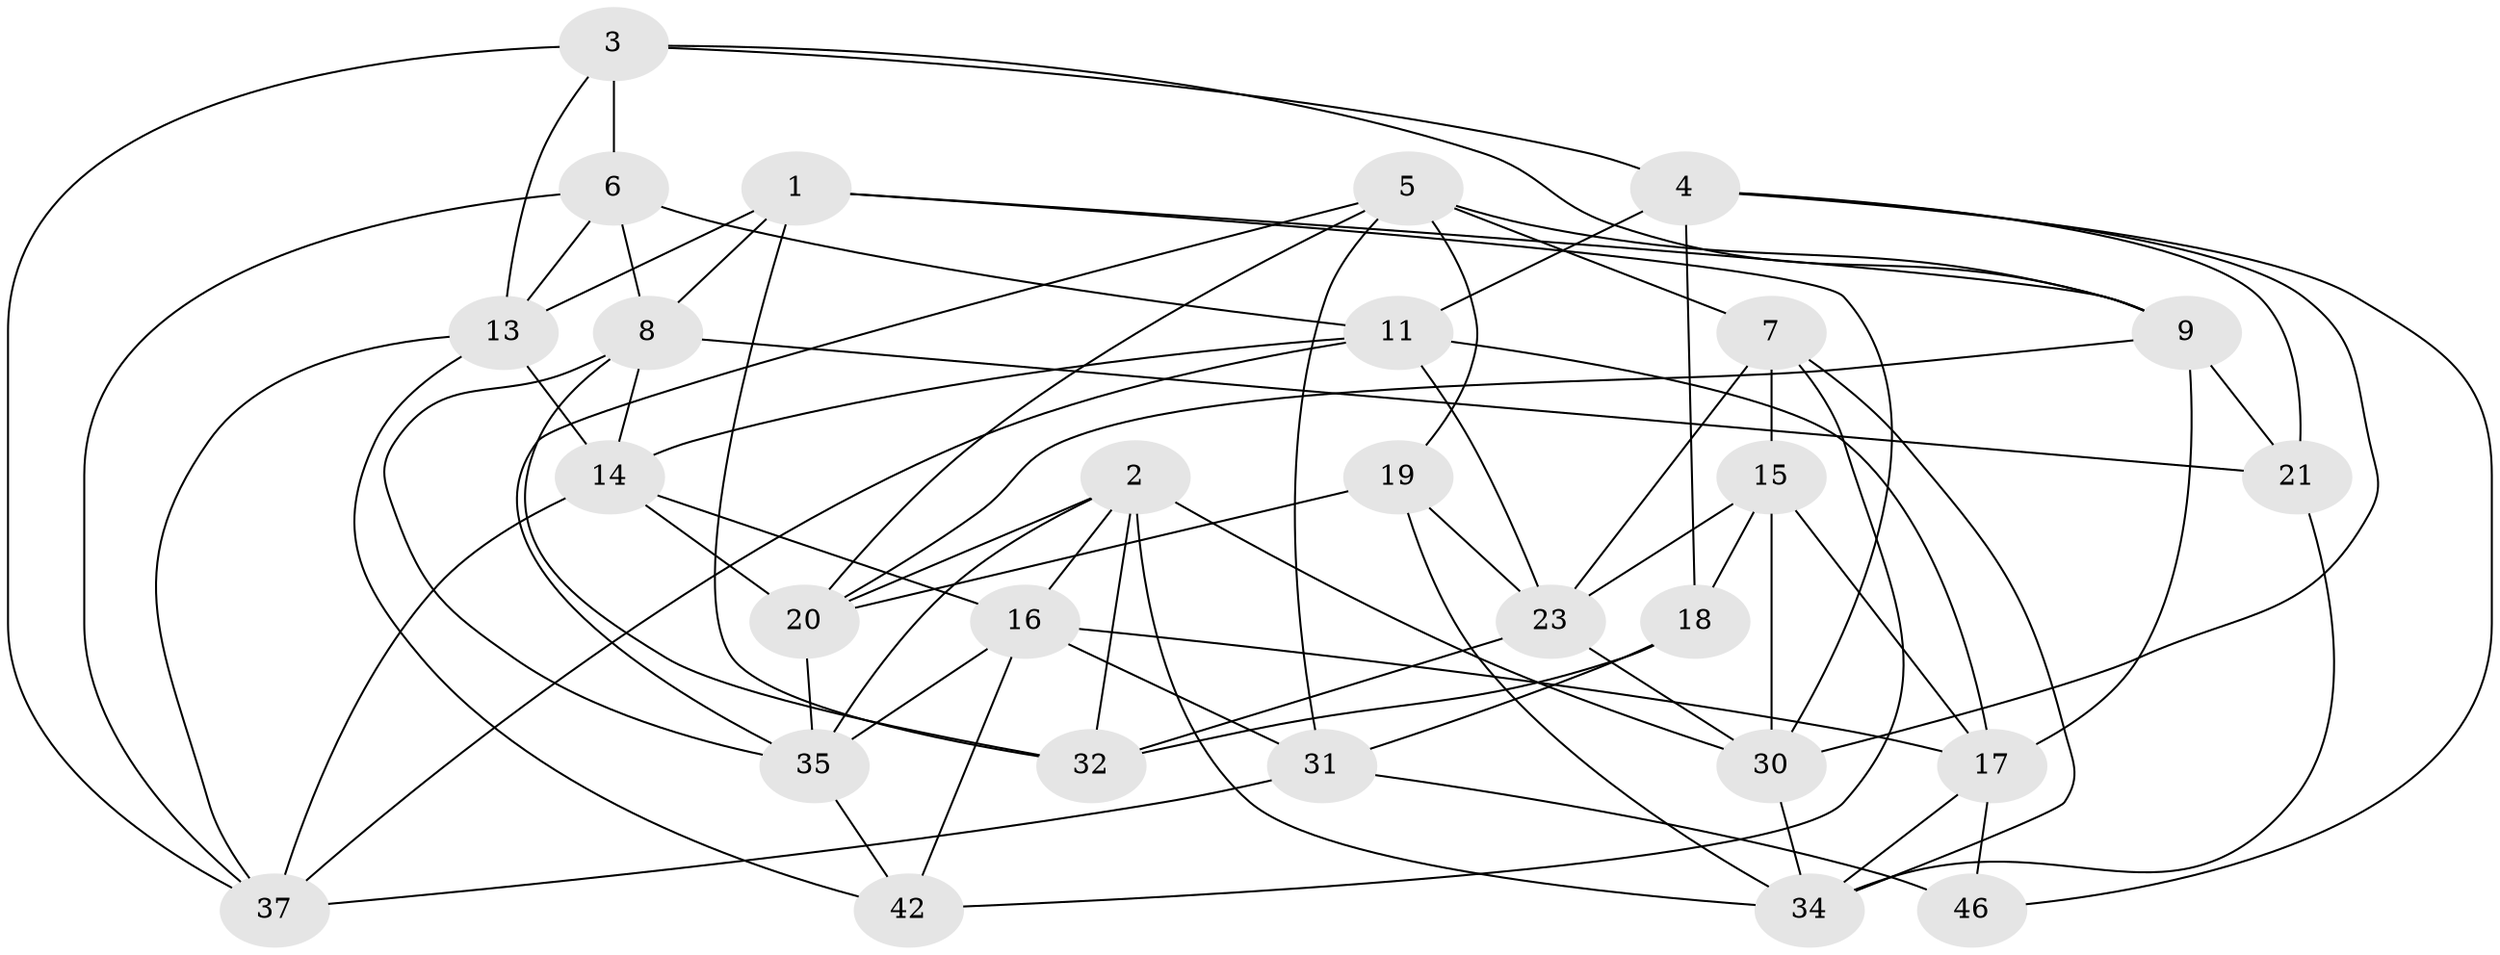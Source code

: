// original degree distribution, {4: 1.0}
// Generated by graph-tools (version 1.1) at 2025/42/03/06/25 10:42:23]
// undirected, 28 vertices, 75 edges
graph export_dot {
graph [start="1"]
  node [color=gray90,style=filled];
  1 [super="+24"];
  2 [super="+51"];
  3 [super="+43"];
  4 [super="+10"];
  5 [super="+27"];
  6 [super="+29"];
  7 [super="+22"];
  8 [super="+44"];
  9 [super="+12"];
  11 [super="+26"];
  13 [super="+28"];
  14 [super="+36"];
  15 [super="+45"];
  16 [super="+33"];
  17 [super="+49"];
  18;
  19;
  20 [super="+50"];
  21;
  23 [super="+25"];
  30 [super="+41"];
  31 [super="+40"];
  32 [super="+48"];
  34 [super="+38"];
  35 [super="+39"];
  37 [super="+47"];
  42;
  46;
  1 -- 32 [weight=2];
  1 -- 13;
  1 -- 9;
  1 -- 8;
  1 -- 30;
  2 -- 32;
  2 -- 16;
  2 -- 30;
  2 -- 34;
  2 -- 20;
  2 -- 35;
  3 -- 6 [weight=2];
  3 -- 9;
  3 -- 4;
  3 -- 13;
  3 -- 37;
  4 -- 18;
  4 -- 21;
  4 -- 46;
  4 -- 30;
  4 -- 11;
  5 -- 9;
  5 -- 20;
  5 -- 19;
  5 -- 31;
  5 -- 7;
  5 -- 35;
  6 -- 13;
  6 -- 8;
  6 -- 11;
  6 -- 37;
  7 -- 42;
  7 -- 15 [weight=2];
  7 -- 34;
  7 -- 23;
  8 -- 14;
  8 -- 21;
  8 -- 35;
  8 -- 32;
  9 -- 21;
  9 -- 17;
  9 -- 20;
  11 -- 23;
  11 -- 17;
  11 -- 14;
  11 -- 37;
  13 -- 37;
  13 -- 42;
  13 -- 14;
  14 -- 20;
  14 -- 16;
  14 -- 37;
  15 -- 23;
  15 -- 30;
  15 -- 17;
  15 -- 18;
  16 -- 31;
  16 -- 17;
  16 -- 42;
  16 -- 35;
  17 -- 34;
  17 -- 46;
  18 -- 31;
  18 -- 32;
  19 -- 23;
  19 -- 20;
  19 -- 34;
  20 -- 35;
  21 -- 34;
  23 -- 30;
  23 -- 32;
  30 -- 34;
  31 -- 46 [weight=2];
  31 -- 37;
  35 -- 42;
}
